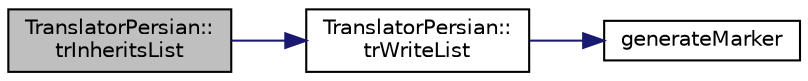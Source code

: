 digraph "TranslatorPersian::trInheritsList"
{
 // LATEX_PDF_SIZE
  edge [fontname="Helvetica",fontsize="10",labelfontname="Helvetica",labelfontsize="10"];
  node [fontname="Helvetica",fontsize="10",shape=record];
  rankdir="LR";
  Node1 [label="TranslatorPersian::\ltrInheritsList",height=0.2,width=0.4,color="black", fillcolor="grey75", style="filled", fontcolor="black",tooltip=" "];
  Node1 -> Node2 [color="midnightblue",fontsize="10",style="solid",fontname="Helvetica"];
  Node2 [label="TranslatorPersian::\ltrWriteList",height=0.2,width=0.4,color="black", fillcolor="white", style="filled",URL="$classTranslatorPersian.html#abb541f30146fe59839d7f0cfdc2155bd",tooltip=" "];
  Node2 -> Node3 [color="midnightblue",fontsize="10",style="solid",fontname="Helvetica"];
  Node3 [label="generateMarker",height=0.2,width=0.4,color="black", fillcolor="white", style="filled",URL="$util_8cpp.html#a5530a73bd518581ac62e4eee5bc2f6db",tooltip=" "];
}
